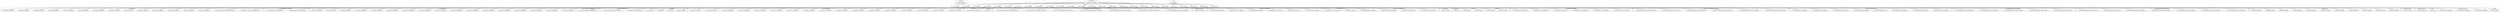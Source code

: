 digraph {
graph [overlap=false]
subgraph cluster_Moose_Meta_Role_Application_ToRole {
	label="Moose::Meta::Role::Application::ToRole";
	"Moose::Meta::Role::Application::ToRole::BEGIN@5";
	"Moose::Meta::Role::Application::ToRole::BEGIN@13";
	"Moose::Meta::Role::Application::ToRole::BEGIN@3";
	"Moose::Meta::Role::Application::ToRole::BEGIN@4";
	"Moose::Meta::Role::Application::ToRole::BEGIN@7";
}
subgraph cluster_Moose_Meta_Role_Composite {
	label="Moose::Meta::Role::Composite";
	"Moose::Meta::Role::Composite::meta";
	"Moose::Meta::Role::Composite::BEGIN@13";
	"Moose::Meta::Role::Composite::BEGIN@4";
	"Moose::Meta::Role::Composite::BEGIN@7";
	"Moose::Meta::Role::Composite::BEGIN@5";
	"Moose::Meta::Role::Composite::BEGIN@3";
}
subgraph cluster_DynaLoader {
	label="DynaLoader";
	"DynaLoader::bootstrap";
}
subgraph cluster_Moose_Meta_Role_Application_ToInstance {
	label="Moose::Meta::Role::Application::ToInstance";
	"Moose::Meta::Role::Application::ToInstance::BEGIN@3";
	"Moose::Meta::Role::Application::ToInstance::meta";
	"Moose::Meta::Role::Application::ToInstance::BEGIN@5";
	"Moose::Meta::Role::Application::ToInstance::BEGIN@13";
	"Moose::Meta::Role::Application::ToInstance::BEGIN@4";
	"Moose::Meta::Role::Application::ToInstance::BEGIN@7";
}
subgraph cluster_warnings {
	label="warnings";
	"warnings::import";
}
subgraph cluster_Moose_Exporter {
	label="Moose::Exporter";
	"Moose::Exporter::__ANON__[Moose/Exporter.pm:389]";
	"Moose::Exporter::__ANON__[Moose/Exporter.pm:255]";
	"Moose::Exporter::import";
	"Moose::Exporter::BEGIN@385";
	"Moose::Exporter::BEGIN@498";
	"Moose::Exporter::BEGIN@15";
	"Moose::Exporter::BEGIN@3";
	"Moose::Exporter::BEGIN@4";
	"Moose::Exporter::BEGIN@14";
	"Moose::Exporter::BEGIN@17";
	"Moose::Exporter::BEGIN@386";
	"Moose::Exporter::BEGIN@11";
	"Moose::Exporter::BEGIN@12";
	"Moose::Exporter::BEGIN@206";
	"Moose::Exporter::BEGIN@488";
	"Moose::Exporter::BEGIN@13";
}
subgraph cluster_XSLoader {
	label="XSLoader";
	"XSLoader::load";
}
subgraph cluster_Class_MOP_Mixin_HasMethods {
	label="Class::MOP::Mixin::HasMethods";
	"Class::MOP::Mixin::HasMethods::has_method";
	"Class::MOP::Mixin::HasMethods::add_method";
}
subgraph cluster_Moose_Meta_Role {
	label="Moose::Meta::Role";
	"Moose::Meta::Role::BEGIN@18";
	"Moose::Meta::Role::BEGIN@21";
	"Moose::Meta::Role::BEGIN@16";
	"Moose::Meta::Role::BEGIN@20";
	"Moose::Meta::Role::BEGIN@523";
	"Moose::Meta::Role::BEGIN@5";
	"Moose::Meta::Role::BEGIN@10";
	"Moose::Meta::Role::BEGIN@544";
	"Moose::Meta::Role::BEGIN@17";
	"Moose::Meta::Role::BEGIN@4";
	"Moose::Meta::Role::BEGIN@23";
	"Moose::Meta::Role::BEGIN@8";
	"Moose::Meta::Role::meta";
	"Moose::Meta::Role::BEGIN@19";
	"Moose::Meta::Role::BEGIN@559";
	"Moose::Meta::Role::BEGIN@6";
	"Moose::Meta::Role::BEGIN@9";
}
subgraph cluster_Moose_Util_TypeConstraints {
	label="Moose::Util::TypeConstraints";
	"Moose::Util::TypeConstraints::find_type_constraint";
	"Moose::Util::TypeConstraints::class_type";
}
subgraph cluster_Moose {
	label="Moose";
	"Moose::BEGIN@26";
	"Moose::init_meta";
	"Moose::BEGIN@16";
	"Moose::BEGIN@12";
	"Moose::BEGIN@29";
	"Moose::BEGIN@34";
	"Moose::BEGIN@20";
	"Moose::BEGIN@21";
	"Moose::BEGIN@37";
	"Moose::BEGIN@28";
	"Moose::has";
	"Moose::BEGIN@11";
	"Moose::BEGIN@27";
	"Moose::BEGIN@32";
	"Moose::BEGIN@14";
	"Moose::BEGIN@5";
	"Moose::BEGIN@19";
	"Moose::BEGIN@31";
	"Moose::BEGIN@30";
	"Moose::BEGIN@24";
	"Moose::BEGIN@35";
	"Moose::BEGIN@18";
	"Moose::bootstrap";
	"Moose::BEGIN@2";
	"Moose::BEGIN@22";
	"Moose::BEGIN@3";
}
subgraph cluster_mro {
	label="mro";
	"mro::get_linear_isa";
}
subgraph cluster_Moose_Meta_Role_Application_RoleSummation {
	label="Moose::Meta::Role::Application::RoleSummation";
	"Moose::Meta::Role::Application::RoleSummation::BEGIN@7";
	"Moose::Meta::Role::Application::RoleSummation::BEGIN@4";
	"Moose::Meta::Role::Application::RoleSummation::BEGIN@9";
	"Moose::Meta::Role::Application::RoleSummation::BEGIN@5";
	"Moose::Meta::Role::Application::RoleSummation::BEGIN@3";
	"Moose::Meta::Role::Application::RoleSummation::BEGIN@15";
	"Moose::Meta::Role::Application::RoleSummation::meta";
}
subgraph cluster_List_Util {
	label="List::Util";
	"List::Util::BEGIN@11";
	"List::Util::BEGIN@12";
}
subgraph cluster_Moose_Meta_Instance {
	label="Moose::Meta::Instance";
	"Moose::Meta::Instance::BEGIN@4";
	"Moose::Meta::Instance::BEGIN@11";
	"Moose::Meta::Instance::BEGIN@5";
}
subgraph cluster_Scalar_Util {
	label="Scalar::Util";
	"Scalar::Util::BEGIN@9";
	"Scalar::Util::BEGIN@10";
}
subgraph cluster_UNIVERSAL {
	label="UNIVERSAL";
	"UNIVERSAL::isa";
	"UNIVERSAL::VERSION";
	"UNIVERSAL::can";
}
subgraph cluster_Moose_Meta_Class {
	label="Moose::Meta::Class";
	"Moose::Meta::Class::BEGIN@4";
	"Moose::Meta::Class::BEGIN@7";
	"Moose::Meta::Class::initialize";
	"Moose::Meta::Class::BEGIN@19";
	"Moose::Meta::Class::add_attribute";
	"Moose::Meta::Class::BEGIN@21";
	"Moose::Meta::Class::BEGIN@9";
	"Moose::Meta::Class::BEGIN@22";
	"Moose::Meta::Class::BEGIN@12";
	"Moose::Meta::Class::BEGIN@25";
	"Moose::Meta::Class::BEGIN@23";
	"Moose::Meta::Class::BEGIN@20";
	"Moose::Meta::Class::superclasses";
	"Moose::Meta::Class::BEGIN@10";
	"Moose::Meta::Class::BEGIN@18";
	"Moose::Meta::Class::BEGIN@11";
	"Moose::Meta::Class::BEGIN@5";
}
subgraph cluster_SimpleDB_Client {
	label="SimpleDB::Client";
	"SimpleDB::Client::BEGIN@46";
}
subgraph cluster_Class_MOP_Object {
	label="Class::MOP::Object";
	"Class::MOP::Object::meta";
}
subgraph cluster_strict {
	label="strict";
	"strict::import";
}
subgraph cluster_Moose_Util {
	label="Moose::Util";
	"Moose::Util::_caller_info";
}
subgraph cluster_Class_MOP_Class {
	label="Class::MOP::Class";
	"Class::MOP::Class::find_method_by_name";
	"Class::MOP::Class::initialize";
}
subgraph cluster_Class_MOP {
	label="Class::MOP";
	"Class::MOP::get_metaclass_by_name";
}
subgraph cluster_Exporter {
	label="Exporter";
	"Exporter::import";
}
subgraph cluster_Class_MOP_Attribute {
	label="Class::MOP::Attribute";
	"Class::MOP::Attribute::new";
}
subgraph cluster_Moose_Object {
	label="Moose::Object";
	"Moose::Object::BEGIN@80";
	"Moose::Object::BEGIN@98";
	"Moose::Object::BEGIN@13";
	"Moose::Object::BEGIN@12";
	"Moose::Object::BEGIN@5";
	"Moose::Object::BEGIN@9";
	"Moose::Object::BEGIN@106";
	"Moose::Object::BEGIN@8";
	"Moose::Object::BEGIN@4";
	"Moose::Object::BEGIN@7";
	"Moose::Object::BEGIN@10";
}
subgraph cluster_main {
	label="main";
	"main::BEGIN@2";
}
subgraph cluster_Moose_Meta_Attribute {
	label="Moose::Meta::Attribute";
	"Moose::Meta::Attribute::new";
}
subgraph cluster_Class_MOP_Mixin_HasAttributes {
	label="Class::MOP::Mixin::HasAttributes";
	"Class::MOP::Mixin::HasAttributes::add_attribute";
}
subgraph cluster_Moose_Meta_TypeConstraint {
	label="Moose::Meta::TypeConstraint";
	"Moose::Meta::TypeConstraint::meta";
	"Moose::Meta::TypeConstraint::BEGIN@6";
	"Moose::Meta::TypeConstraint::BEGIN@12";
	"Moose::Meta::TypeConstraint::BEGIN@5";
	"Moose::Meta::TypeConstraint::BEGIN@8";
	"Moose::Meta::TypeConstraint::BEGIN@11";
	"Moose::Meta::TypeConstraint::BEGIN@4";
	"Moose::Meta::TypeConstraint::BEGIN@14";
}
subgraph cluster_Moose_Meta_TypeCoercion {
	label="Moose::Meta::TypeCoercion";
	"Moose::Meta::TypeCoercion::BEGIN@9";
	"Moose::Meta::TypeCoercion::BEGIN@4";
	"Moose::Meta::TypeCoercion::BEGIN@6";
	"Moose::Meta::TypeCoercion::BEGIN@8";
	"Moose::Meta::TypeCoercion::meta";
	"Moose::Meta::TypeCoercion::BEGIN@5";
}
subgraph cluster_Moose_Meta_Role_Application {
	label="Moose::Meta::Role::Application";
	"Moose::Meta::Role::Application::BEGIN@3";
	"Moose::Meta::Role::Application::BEGIN@4";
	"Moose::Meta::Role::Application::meta";
	"Moose::Meta::Role::Application::BEGIN@5";
}
subgraph cluster_Moose_Meta_Role_Application_ToClass {
	label="Moose::Meta::Role::Application::ToClass";
	"Moose::Meta::Role::Application::ToClass::meta";
	"Moose::Meta::Role::Application::ToClass::BEGIN@4";
	"Moose::Meta::Role::Application::ToClass::BEGIN@7";
	"Moose::Meta::Role::Application::ToClass::BEGIN@5";
	"Moose::Meta::Role::Application::ToClass::BEGIN@3";
	"Moose::Meta::Role::Application::ToClass::BEGIN@14";
	"Moose::Meta::Role::Application::ToClass::BEGIN@8";
}
"Moose::BEGIN@14" -> "Moose::Exporter::import";
"Moose::BEGIN@31" -> "Moose::Meta::Role::Application::ToRole::BEGIN@4";
"Moose::BEGIN@20" -> "Moose::Meta::TypeCoercion::BEGIN@9";
"Moose::BEGIN@14" -> "Moose::Exporter::BEGIN@15";
"SimpleDB::Client::BEGIN@46" -> "Moose::BEGIN@20";
"Moose::BEGIN@26" -> "Moose::Meta::Role::BEGIN@544";
"SimpleDB::Client::BEGIN@46" -> "Moose::BEGIN@37";
"Moose::BEGIN@18" -> "Moose::Meta::Class::BEGIN@22";
"SimpleDB::Client::BEGIN@46" -> "Moose::BEGIN@11";
"Moose::BEGIN@19" -> "Moose::Meta::TypeConstraint::BEGIN@5";
"Moose::BEGIN@14" -> "Moose::Exporter::BEGIN@11";
"Moose::BEGIN@26" -> "Moose::Meta::Role::BEGIN@23";
"Moose::BEGIN@26" -> "Moose::Meta::Role::BEGIN@8";
"Moose::BEGIN@22" -> "Moose::Meta::Instance::BEGIN@5";
"Moose::BEGIN@11" -> "Exporter::import";
"Moose::BEGIN@12" -> "Exporter::import";
"Moose::BEGIN@31" -> "Moose::Meta::Role::Application::ToRole::BEGIN@13";
"Moose::BEGIN@20" -> "Moose::Meta::TypeCoercion::BEGIN@6";
"Moose::init_meta" -> "Moose::Util::TypeConstraints::find_type_constraint";
"Moose::BEGIN@20" -> "Moose::Meta::TypeCoercion::meta";
"Moose::BEGIN@14" -> "DynaLoader::bootstrap";
"Moose::init_meta" -> "Moose::Util::TypeConstraints::class_type";
"SimpleDB::Client::BEGIN@46" -> "Moose::BEGIN@12";
"Moose::BEGIN@32" -> "Moose::Meta::Role::Application::ToInstance::BEGIN@7";
"Moose::has" -> "Moose::Util::_caller_info";
"Moose::BEGIN@18" -> "Moose::Meta::Class::BEGIN@21";
"Moose::BEGIN@27" -> "Moose::Meta::Role::Composite::BEGIN@4";
"SimpleDB::Client::BEGIN@46" -> "Moose::BEGIN@28";
"Moose::BEGIN@14" -> "Moose::Exporter::BEGIN@17";
"Moose::BEGIN@14" -> "Moose::Exporter::BEGIN@386";
"Moose::BEGIN@11" -> "List::Util::BEGIN@11";
"SimpleDB::Client::BEGIN@46" -> "Moose::BEGIN@14";
"Moose::BEGIN@29" -> "Moose::Meta::Role::Application::RoleSummation::BEGIN@5";
"Moose::BEGIN@26" -> "Moose::Meta::Role::meta";
"Moose::BEGIN@32" -> "Moose::Meta::Role::Application::ToInstance::BEGIN@3";
"SimpleDB::Client::BEGIN@46" -> "Moose::BEGIN@35";
"SimpleDB::Client::BEGIN@46" -> "Moose::BEGIN@3";
"Moose::BEGIN@26" -> "Moose::Meta::Role::BEGIN@18";
"Moose::has" -> "Moose::Exporter::__ANON__[Moose/Exporter.pm:255]";
"Moose::Exporter::__ANON__[Moose/Exporter.pm:389]" -> "Moose::init_meta";
"Moose::BEGIN@24" -> "Moose::Object::BEGIN@12";
"Moose::BEGIN@14" -> "Moose::Exporter::BEGIN@385";
"Moose::BEGIN@29" -> "Moose::Meta::Role::Application::RoleSummation::meta";
"SimpleDB::Client::BEGIN@46" -> "Moose::BEGIN@29";
"Moose::BEGIN@29" -> "Moose::Meta::Role::Application::RoleSummation::BEGIN@9";
"Moose::BEGIN@28" -> "Moose::Meta::Role::Application::BEGIN@4";
"Moose::BEGIN@18" -> "Moose::Meta::Class::BEGIN@9";
"Moose::BEGIN@31" -> "Moose::Meta::Role::Application::ToRole::BEGIN@3";
"Moose::BEGIN@29" -> "Moose::Meta::Role::Application::RoleSummation::BEGIN@4";
"SimpleDB::Client::BEGIN@46" -> "Moose::BEGIN@27";
"SimpleDB::Client::BEGIN@46" -> "Moose::BEGIN@5";
"Moose::BEGIN@24" -> "Moose::Object::BEGIN@5";
"Moose::BEGIN@20" -> "Moose::Meta::TypeCoercion::BEGIN@8";
"Moose::BEGIN@14" -> "Moose::Exporter::BEGIN@206";
"Moose::BEGIN@27" -> "Moose::Meta::Role::Composite::BEGIN@3";
"Moose::BEGIN@30" -> "Moose::Meta::Role::Application::ToClass::BEGIN@4";
"Moose::BEGIN@14" -> "Moose::Exporter::BEGIN@488";
"Moose::BEGIN@19" -> "Moose::Meta::TypeConstraint::BEGIN@11";
"Moose::BEGIN@18" -> "Moose::Meta::Class::BEGIN@5";
"Moose::BEGIN@19" -> "Moose::Meta::TypeConstraint::meta";
"Moose::BEGIN@11" -> "Scalar::Util::BEGIN@9";
"Moose::BEGIN@18" -> "Class::MOP::Object::meta";
"Moose::BEGIN@26" -> "Moose::Meta::Role::BEGIN@20";
"Moose::BEGIN@18" -> "Moose::Meta::Class::BEGIN@19";
"Moose::BEGIN@26" -> "Moose::Meta::Role::BEGIN@523";
"Moose::BEGIN@14" -> "Moose::Exporter::BEGIN@14";
"Moose::BEGIN@28" -> "Moose::Meta::Role::Application::meta";
"Moose::BEGIN@22" -> "Moose::Meta::Instance::BEGIN@11";
"Moose::BEGIN@11" -> "XSLoader::load";
"Moose::BEGIN@14" -> "XSLoader::load";
"Moose::BEGIN@18" -> "Moose::Meta::Class::BEGIN@25";
"Moose::BEGIN@19" -> "Moose::Meta::TypeConstraint::BEGIN@12";
"Moose::BEGIN@24" -> "Moose::Object::BEGIN@13";
"SimpleDB::Client::BEGIN@46" -> "Moose::BEGIN@19";
"Moose::BEGIN@29" -> "Moose::Meta::Role::Application::RoleSummation::BEGIN@7";
"Moose::BEGIN@26" -> "Moose::Meta::Role::BEGIN@6";
"Moose::BEGIN@18" -> "Moose::Meta::Class::BEGIN@10";
"DynaLoader::bootstrap" -> "Moose::bootstrap";
"Moose::BEGIN@26" -> "Class::MOP::Mixin::HasAttributes::add_attribute";
"Moose::BEGIN@29" -> "Class::MOP::Mixin::HasAttributes::add_attribute";
"Moose::BEGIN@20" -> "Class::MOP::Mixin::HasAttributes::add_attribute";
"Moose::BEGIN@28" -> "Class::MOP::Mixin::HasAttributes::add_attribute";
"Moose::BEGIN@27" -> "Class::MOP::Mixin::HasAttributes::add_attribute";
"Moose::BEGIN@32" -> "Class::MOP::Mixin::HasAttributes::add_attribute";
"Moose::BEGIN@19" -> "Class::MOP::Mixin::HasAttributes::add_attribute";
"Moose::BEGIN@30" -> "Class::MOP::Mixin::HasAttributes::add_attribute";
"Moose::BEGIN@18" -> "Class::MOP::Mixin::HasAttributes::add_attribute";
"SimpleDB::Client::BEGIN@46" -> "Moose::BEGIN@2";
"Moose::BEGIN@26" -> "Moose::Meta::Role::BEGIN@9";
"Moose::BEGIN@18" -> "Moose::Meta::Class::BEGIN@4";
"Moose::init_meta" -> "Moose::Meta::Class::initialize";
"Moose::BEGIN@26" -> "Moose::Meta::Role::BEGIN@16";
"SimpleDB::Client::BEGIN@46" -> "Moose::BEGIN@34";
"Moose::BEGIN@14" -> "Moose::Exporter::BEGIN@4";
"SimpleDB::Client::BEGIN@46" -> "Moose::BEGIN@21";
"Moose::BEGIN@30" -> "Moose::Meta::Role::Application::ToClass::BEGIN@8";
"main::BEGIN@2" -> "Moose::has";
"Moose::has" -> "Moose::has";
"Moose::BEGIN@18" -> "Moose::Meta::Class::BEGIN@12";
"Moose::BEGIN@19" -> "Moose::Meta::TypeConstraint::BEGIN@6";
"SimpleDB::Client::BEGIN@46" -> "Moose::BEGIN@32";
"Moose::BEGIN@14" -> "Moose::Exporter::BEGIN@12";
"Moose::BEGIN@18" -> "Moose::Meta::Class::BEGIN@23";
"Moose::BEGIN@30" -> "Moose::Meta::Role::Application::ToClass::BEGIN@3";
"Moose::init_meta" -> "Class::MOP::Mixin::HasMethods::has_method";
"Moose::BEGIN@30" -> "Moose::Meta::Role::Application::ToClass::meta";
"Moose::BEGIN@22" -> "Moose::Meta::Instance::BEGIN@4";
"SimpleDB::Client::BEGIN@46" -> "Moose::BEGIN@31";
"Moose::BEGIN@37" -> "Class::MOP::Class::find_method_by_name";
"Moose::BEGIN@30" -> "Moose::Meta::Role::Application::ToClass::BEGIN@5";
"Moose::init_meta" -> "UNIVERSAL::can";
"Moose::BEGIN@11" -> "List::Util::BEGIN@12";
"Moose::BEGIN@24" -> "Moose::Object::BEGIN@7";
"Moose::BEGIN@29" -> "Moose::Meta::Role::Application::RoleSummation::BEGIN@15";
"Moose::BEGIN@24" -> "Moose::Object::BEGIN@10";
"Moose::BEGIN@18" -> "Moose::Meta::Class::BEGIN@7";
"Moose::BEGIN@20" -> "Moose::Meta::Attribute::new";
"Moose::init_meta" -> "UNIVERSAL::isa";
"Moose::BEGIN@26" -> "Moose::Meta::Role::BEGIN@10";
"Moose::BEGIN@19" -> "Moose::Meta::TypeConstraint::BEGIN@8";
"Moose::BEGIN@30" -> "Moose::Meta::Role::Application::ToClass::BEGIN@14";
"Moose::BEGIN@26" -> "Moose::Meta::Role::BEGIN@17";
"Moose::BEGIN@11" -> "Scalar::Util::BEGIN@10";
"Moose::BEGIN@3" -> "warnings::import";
"Moose::init_meta" -> "Moose::Meta::Class::superclasses";
"Moose::BEGIN@19" -> "Moose::Meta::TypeConstraint::BEGIN@14";
"Moose::BEGIN@31" -> "Moose::Meta::Role::Application::ToRole::BEGIN@5";
"Moose::BEGIN@26" -> "Class::MOP::Mixin::HasMethods::add_method";
"Moose::init_meta" -> "Class::MOP::Mixin::HasMethods::add_method";
"Moose::BEGIN@37" -> "Class::MOP::Mixin::HasMethods::add_method";
"Moose::BEGIN@19" -> "Moose::Meta::TypeConstraint::BEGIN@4";
"Moose::BEGIN@27" -> "Moose::Meta::Role::Composite::BEGIN@5";
"Moose::BEGIN@20" -> "Moose::Meta::TypeCoercion::BEGIN@5";
"Moose::BEGIN@34" -> "Moose::Exporter::__ANON__[Moose/Exporter.pm:389]";
"Moose::BEGIN@24" -> "Moose::Object::BEGIN@80";
"Moose::BEGIN@28" -> "Moose::Meta::Role::Application::BEGIN@3";
"Moose::BEGIN@30" -> "Moose::Meta::Role::Application::ToClass::BEGIN@7";
"SimpleDB::Client::BEGIN@46" -> "Moose::BEGIN@26";
"Moose::BEGIN@32" -> "Moose::Meta::Role::Application::ToInstance::BEGIN@5";
"Moose::BEGIN@20" -> "Moose::Meta::TypeCoercion::BEGIN@4";
"Moose::init_meta" -> "Class::MOP::get_metaclass_by_name";
"Moose::BEGIN@24" -> "Moose::Object::BEGIN@9";
"Moose::BEGIN@27" -> "Moose::Meta::Role::Composite::meta";
"Moose::BEGIN@26" -> "Moose::Meta::Role::BEGIN@5";
"Moose::BEGIN@14" -> "Moose::Exporter::BEGIN@3";
"Moose::BEGIN@24" -> "Moose::Object::BEGIN@106";
"Moose::has" -> "Moose::Meta::Class::add_attribute";
"Moose::BEGIN@24" -> "Moose::Object::BEGIN@4";
"Moose::BEGIN@18" -> "Class::MOP::Attribute::new";
"Moose::BEGIN@26" -> "Moose::Meta::Role::BEGIN@4";
"Moose::BEGIN@29" -> "Moose::Meta::Role::Application::RoleSummation::BEGIN@3";
"Moose::BEGIN@18" -> "Moose::Meta::Class::BEGIN@20";
"Moose::BEGIN@32" -> "Moose::Meta::Role::Application::ToInstance::BEGIN@4";
"Moose::BEGIN@26" -> "Moose::Meta::Role::BEGIN@19";
"Moose::BEGIN@18" -> "Moose::Meta::Class::BEGIN@18";
"Moose::BEGIN@24" -> "Moose::Object::BEGIN@8";
"Moose::BEGIN@14" -> "Moose::Exporter::BEGIN@13";
"SimpleDB::Client::BEGIN@46" -> "Moose::BEGIN@16";
"Moose::BEGIN@26" -> "Moose::Meta::Role::BEGIN@21";
"Moose::BEGIN@27" -> "Moose::Meta::Role::Composite::BEGIN@7";
"Moose::BEGIN@37" -> "Class::MOP::Class::initialize";
"Moose::BEGIN@31" -> "Moose::Meta::Role::Application::ToRole::BEGIN@7";
"Moose::BEGIN@14" -> "Moose::Exporter::BEGIN@498";
"Moose::init_meta" -> "mro::get_linear_isa";
"Moose::BEGIN@28" -> "Moose::Meta::Role::Application::BEGIN@5";
"Moose::BEGIN@24" -> "Moose::Object::BEGIN@98";
"Moose::BEGIN@27" -> "Moose::Meta::Role::Composite::BEGIN@13";
"Moose::BEGIN@26" -> "Moose::Meta::Role::BEGIN@559";
"Moose::BEGIN@32" -> "Moose::Meta::Role::Application::ToInstance::meta";
"SimpleDB::Client::BEGIN@46" -> "Moose::BEGIN@24";
"SimpleDB::Client::BEGIN@46" -> "Moose::BEGIN@30";
"Moose::BEGIN@18" -> "Moose::Meta::Class::BEGIN@11";
"SimpleDB::Client::BEGIN@46" -> "Moose::BEGIN@18";
"Moose::BEGIN@16" -> "UNIVERSAL::VERSION";
"Moose::BEGIN@2" -> "strict::import";
"SimpleDB::Client::BEGIN@46" -> "Moose::BEGIN@22";
"Moose::BEGIN@32" -> "Moose::Meta::Role::Application::ToInstance::BEGIN@13";
}

